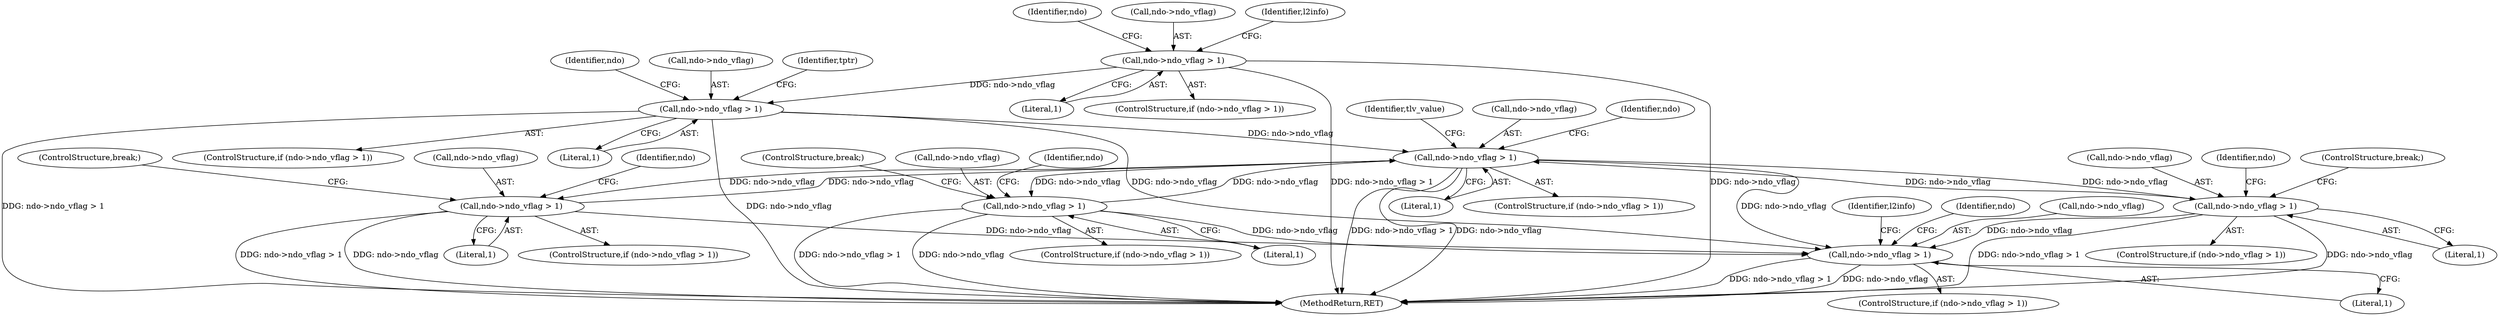 digraph "0_tcpdump_42073d54c53a496be40ae84152bbfe2c923ac7bc@pointer" {
"1000273" [label="(Call,ndo->ndo_vflag > 1)"];
"1000224" [label="(Call,ndo->ndo_vflag > 1)"];
"1000324" [label="(Call,ndo->ndo_vflag > 1)"];
"1000362" [label="(Call,ndo->ndo_vflag > 1)"];
"1000437" [label="(Call,ndo->ndo_vflag > 1)"];
"1000388" [label="(Call,ndo->ndo_vflag > 1)"];
"1000416" [label="(Call,ndo->ndo_vflag > 1)"];
"1000392" [label="(Literal,1)"];
"1000389" [label="(Call,ndo->ndo_vflag)"];
"1000441" [label="(Literal,1)"];
"1000273" [label="(Call,ndo->ndo_vflag > 1)"];
"1000343" [label="(Identifier,tlv_value)"];
"1000231" [label="(Identifier,ndo)"];
"1000328" [label="(Literal,1)"];
"1000323" [label="(ControlStructure,if (ndo->ndo_vflag > 1))"];
"1000223" [label="(ControlStructure,if (ndo->ndo_vflag > 1))"];
"1000450" [label="(Identifier,l2info)"];
"1000280" [label="(Identifier,ndo)"];
"1000395" [label="(Identifier,ndo)"];
"1000436" [label="(ControlStructure,if (ndo->ndo_vflag > 1))"];
"1000415" [label="(ControlStructure,if (ndo->ndo_vflag > 1))"];
"1000388" [label="(Call,ndo->ndo_vflag > 1)"];
"1000274" [label="(Call,ndo->ndo_vflag)"];
"1000324" [label="(Call,ndo->ndo_vflag > 1)"];
"1000437" [label="(Call,ndo->ndo_vflag > 1)"];
"1000363" [label="(Call,ndo->ndo_vflag)"];
"1000387" [label="(ControlStructure,if (ndo->ndo_vflag > 1))"];
"1000444" [label="(Identifier,ndo)"];
"1000325" [label="(Call,ndo->ndo_vflag)"];
"1000286" [label="(Identifier,tptr)"];
"1000361" [label="(ControlStructure,if (ndo->ndo_vflag > 1))"];
"1000225" [label="(Call,ndo->ndo_vflag)"];
"1000224" [label="(Call,ndo->ndo_vflag > 1)"];
"1001075" [label="(MethodReturn,RET)"];
"1000404" [label="(ControlStructure,break;)"];
"1000427" [label="(ControlStructure,break;)"];
"1000369" [label="(Identifier,ndo)"];
"1000362" [label="(Call,ndo->ndo_vflag > 1)"];
"1000331" [label="(Identifier,ndo)"];
"1000244" [label="(Identifier,l2info)"];
"1000366" [label="(Literal,1)"];
"1000416" [label="(Call,ndo->ndo_vflag > 1)"];
"1000438" [label="(Call,ndo->ndo_vflag)"];
"1000417" [label="(Call,ndo->ndo_vflag)"];
"1000423" [label="(Identifier,ndo)"];
"1000420" [label="(Literal,1)"];
"1000228" [label="(Literal,1)"];
"1000378" [label="(ControlStructure,break;)"];
"1000277" [label="(Literal,1)"];
"1000272" [label="(ControlStructure,if (ndo->ndo_vflag > 1))"];
"1000273" -> "1000272"  [label="AST: "];
"1000273" -> "1000277"  [label="CFG: "];
"1000274" -> "1000273"  [label="AST: "];
"1000277" -> "1000273"  [label="AST: "];
"1000280" -> "1000273"  [label="CFG: "];
"1000286" -> "1000273"  [label="CFG: "];
"1000273" -> "1001075"  [label="DDG: ndo->ndo_vflag"];
"1000273" -> "1001075"  [label="DDG: ndo->ndo_vflag > 1"];
"1000224" -> "1000273"  [label="DDG: ndo->ndo_vflag"];
"1000273" -> "1000324"  [label="DDG: ndo->ndo_vflag"];
"1000273" -> "1000437"  [label="DDG: ndo->ndo_vflag"];
"1000224" -> "1000223"  [label="AST: "];
"1000224" -> "1000228"  [label="CFG: "];
"1000225" -> "1000224"  [label="AST: "];
"1000228" -> "1000224"  [label="AST: "];
"1000231" -> "1000224"  [label="CFG: "];
"1000244" -> "1000224"  [label="CFG: "];
"1000224" -> "1001075"  [label="DDG: ndo->ndo_vflag"];
"1000224" -> "1001075"  [label="DDG: ndo->ndo_vflag > 1"];
"1000324" -> "1000323"  [label="AST: "];
"1000324" -> "1000328"  [label="CFG: "];
"1000325" -> "1000324"  [label="AST: "];
"1000328" -> "1000324"  [label="AST: "];
"1000331" -> "1000324"  [label="CFG: "];
"1000343" -> "1000324"  [label="CFG: "];
"1000324" -> "1001075"  [label="DDG: ndo->ndo_vflag > 1"];
"1000324" -> "1001075"  [label="DDG: ndo->ndo_vflag"];
"1000388" -> "1000324"  [label="DDG: ndo->ndo_vflag"];
"1000362" -> "1000324"  [label="DDG: ndo->ndo_vflag"];
"1000416" -> "1000324"  [label="DDG: ndo->ndo_vflag"];
"1000324" -> "1000362"  [label="DDG: ndo->ndo_vflag"];
"1000324" -> "1000388"  [label="DDG: ndo->ndo_vflag"];
"1000324" -> "1000416"  [label="DDG: ndo->ndo_vflag"];
"1000324" -> "1000437"  [label="DDG: ndo->ndo_vflag"];
"1000362" -> "1000361"  [label="AST: "];
"1000362" -> "1000366"  [label="CFG: "];
"1000363" -> "1000362"  [label="AST: "];
"1000366" -> "1000362"  [label="AST: "];
"1000369" -> "1000362"  [label="CFG: "];
"1000378" -> "1000362"  [label="CFG: "];
"1000362" -> "1001075"  [label="DDG: ndo->ndo_vflag > 1"];
"1000362" -> "1001075"  [label="DDG: ndo->ndo_vflag"];
"1000362" -> "1000437"  [label="DDG: ndo->ndo_vflag"];
"1000437" -> "1000436"  [label="AST: "];
"1000437" -> "1000441"  [label="CFG: "];
"1000438" -> "1000437"  [label="AST: "];
"1000441" -> "1000437"  [label="AST: "];
"1000444" -> "1000437"  [label="CFG: "];
"1000450" -> "1000437"  [label="CFG: "];
"1000437" -> "1001075"  [label="DDG: ndo->ndo_vflag > 1"];
"1000437" -> "1001075"  [label="DDG: ndo->ndo_vflag"];
"1000388" -> "1000437"  [label="DDG: ndo->ndo_vflag"];
"1000416" -> "1000437"  [label="DDG: ndo->ndo_vflag"];
"1000388" -> "1000387"  [label="AST: "];
"1000388" -> "1000392"  [label="CFG: "];
"1000389" -> "1000388"  [label="AST: "];
"1000392" -> "1000388"  [label="AST: "];
"1000395" -> "1000388"  [label="CFG: "];
"1000404" -> "1000388"  [label="CFG: "];
"1000388" -> "1001075"  [label="DDG: ndo->ndo_vflag"];
"1000388" -> "1001075"  [label="DDG: ndo->ndo_vflag > 1"];
"1000416" -> "1000415"  [label="AST: "];
"1000416" -> "1000420"  [label="CFG: "];
"1000417" -> "1000416"  [label="AST: "];
"1000420" -> "1000416"  [label="AST: "];
"1000423" -> "1000416"  [label="CFG: "];
"1000427" -> "1000416"  [label="CFG: "];
"1000416" -> "1001075"  [label="DDG: ndo->ndo_vflag > 1"];
"1000416" -> "1001075"  [label="DDG: ndo->ndo_vflag"];
}
